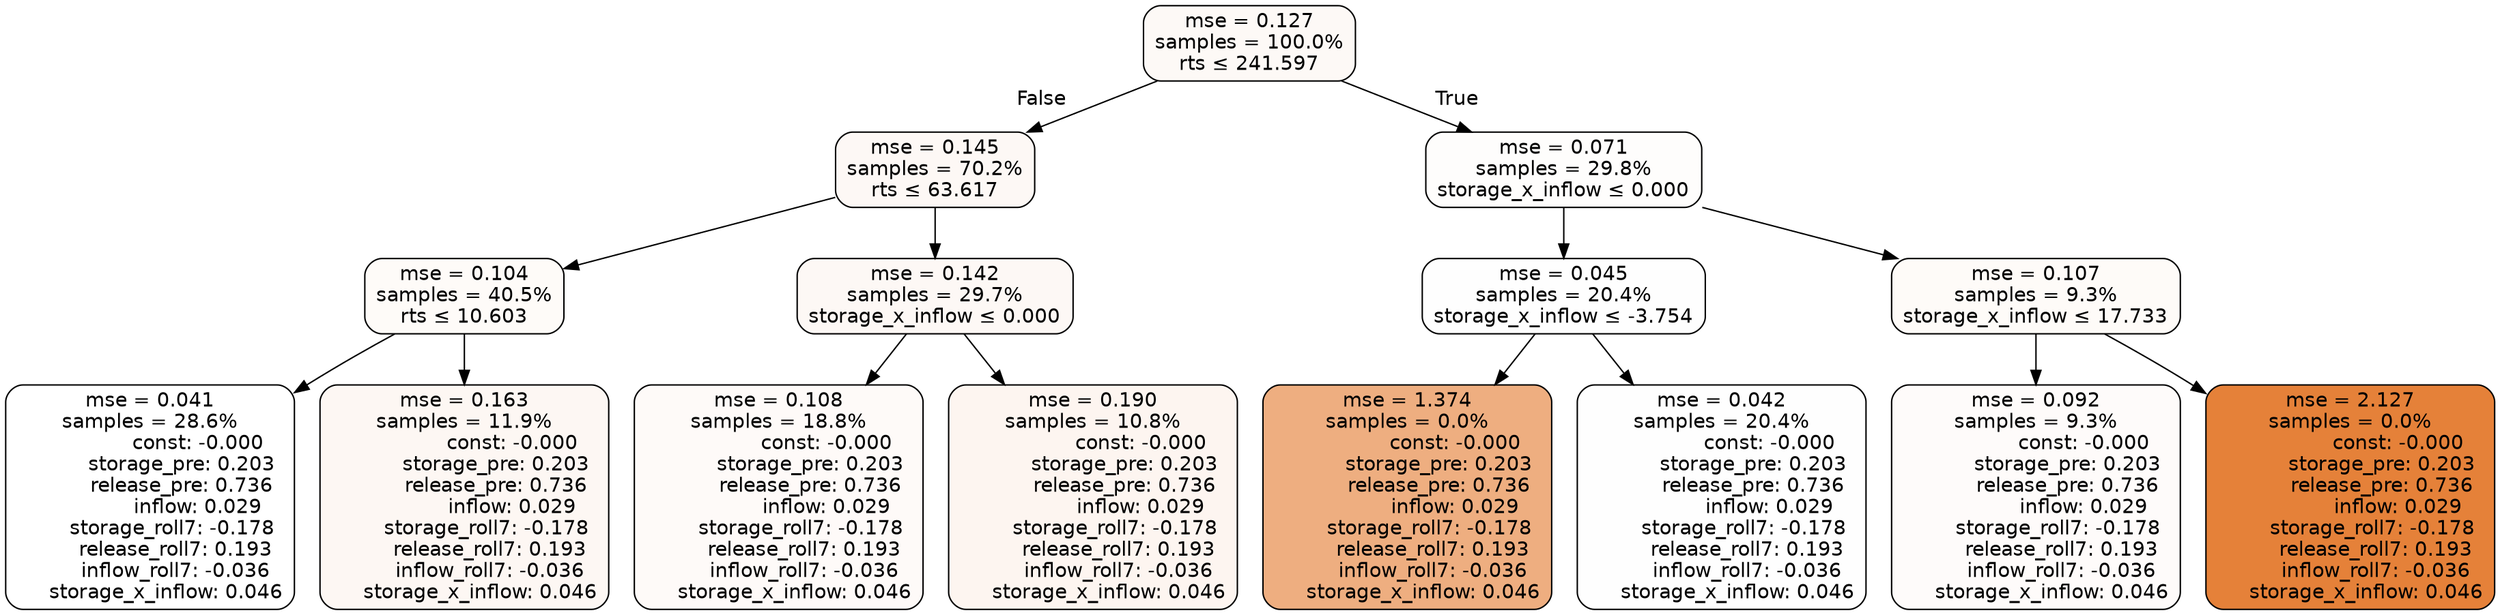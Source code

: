 digraph tree {
node [shape=rectangle, style="filled, rounded", color="black", fontname=helvetica] ;
edge [fontname=helvetica] ;
	"0" [label="mse = 0.127
samples = 100.0%
rts &le; 241.597", fillcolor="#fdf9f6"]
	"1" [label="mse = 0.145
samples = 70.2%
rts &le; 63.617", fillcolor="#fdf8f5"]
	"2" [label="mse = 0.104
samples = 40.5%
rts &le; 10.603", fillcolor="#fefbf8"]
	"3" [label="mse = 0.041
samples = 28.6%
               const: -0.000
          storage_pre: 0.203
          release_pre: 0.736
               inflow: 0.029
       storage_roll7: -0.178
        release_roll7: 0.193
        inflow_roll7: -0.036
     storage_x_inflow: 0.046", fillcolor="#ffffff"]
	"4" [label="mse = 0.163
samples = 11.9%
               const: -0.000
          storage_pre: 0.203
          release_pre: 0.736
               inflow: 0.029
       storage_roll7: -0.178
        release_roll7: 0.193
        inflow_roll7: -0.036
     storage_x_inflow: 0.046", fillcolor="#fdf7f3"]
	"5" [label="mse = 0.142
samples = 29.7%
storage_x_inflow &le; 0.000", fillcolor="#fdf8f5"]
	"6" [label="mse = 0.108
samples = 18.8%
               const: -0.000
          storage_pre: 0.203
          release_pre: 0.736
               inflow: 0.029
       storage_roll7: -0.178
        release_roll7: 0.193
        inflow_roll7: -0.036
     storage_x_inflow: 0.046", fillcolor="#fefaf8"]
	"7" [label="mse = 0.190
samples = 10.8%
               const: -0.000
          storage_pre: 0.203
          release_pre: 0.736
               inflow: 0.029
       storage_roll7: -0.178
        release_roll7: 0.193
        inflow_roll7: -0.036
     storage_x_inflow: 0.046", fillcolor="#fdf5f0"]
	"8" [label="mse = 0.071
samples = 29.8%
storage_x_inflow &le; 0.000", fillcolor="#fefdfc"]
	"9" [label="mse = 0.045
samples = 20.4%
storage_x_inflow &le; -3.754", fillcolor="#fefefe"]
	"10" [label="mse = 1.374
samples = 0.0%
               const: -0.000
          storage_pre: 0.203
          release_pre: 0.736
               inflow: 0.029
       storage_roll7: -0.178
        release_roll7: 0.193
        inflow_roll7: -0.036
     storage_x_inflow: 0.046", fillcolor="#eeae80"]
	"11" [label="mse = 0.042
samples = 20.4%
               const: -0.000
          storage_pre: 0.203
          release_pre: 0.736
               inflow: 0.029
       storage_roll7: -0.178
        release_roll7: 0.193
        inflow_roll7: -0.036
     storage_x_inflow: 0.046", fillcolor="#fefefe"]
	"12" [label="mse = 0.107
samples = 9.3%
storage_x_inflow &le; 17.733", fillcolor="#fefbf8"]
	"13" [label="mse = 0.092
samples = 9.3%
               const: -0.000
          storage_pre: 0.203
          release_pre: 0.736
               inflow: 0.029
       storage_roll7: -0.178
        release_roll7: 0.193
        inflow_roll7: -0.036
     storage_x_inflow: 0.046", fillcolor="#fefbfa"]
	"14" [label="mse = 2.127
samples = 0.0%
               const: -0.000
          storage_pre: 0.203
          release_pre: 0.736
               inflow: 0.029
       storage_roll7: -0.178
        release_roll7: 0.193
        inflow_roll7: -0.036
     storage_x_inflow: 0.046", fillcolor="#e58139"]

	"0" -> "1" [labeldistance=2.5, labelangle=45, headlabel="False"]
	"1" -> "2"
	"2" -> "3"
	"2" -> "4"
	"1" -> "5"
	"5" -> "6"
	"5" -> "7"
	"0" -> "8" [labeldistance=2.5, labelangle=-45, headlabel="True"]
	"8" -> "9"
	"9" -> "10"
	"9" -> "11"
	"8" -> "12"
	"12" -> "13"
	"12" -> "14"
}